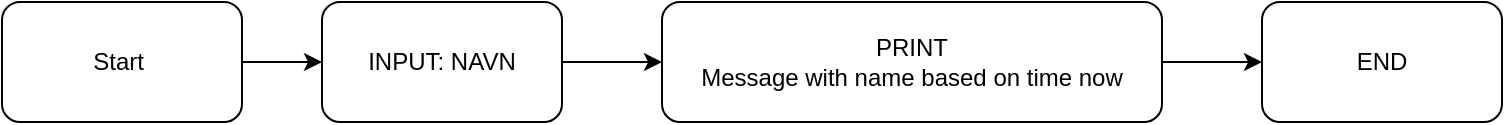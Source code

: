 <mxfile>
    <diagram id="ONqGwvKTdQKDNdBaWDT3" name="Page-1">
        <mxGraphModel dx="937" dy="474" grid="1" gridSize="10" guides="1" tooltips="1" connect="1" arrows="1" fold="1" page="1" pageScale="1" pageWidth="850" pageHeight="1100" math="0" shadow="0">
            <root>
                <mxCell id="0"/>
                <mxCell id="1" parent="0"/>
                <mxCell id="8" value="" style="edgeStyle=none;html=1;" edge="1" parent="1" source="2" target="3">
                    <mxGeometry relative="1" as="geometry"/>
                </mxCell>
                <mxCell id="2" value="Start&amp;nbsp;" style="rounded=1;whiteSpace=wrap;html=1;" vertex="1" parent="1">
                    <mxGeometry x="30" y="120" width="120" height="60" as="geometry"/>
                </mxCell>
                <mxCell id="40" value="" style="edgeStyle=none;html=1;" edge="1" parent="1" source="3" target="5">
                    <mxGeometry relative="1" as="geometry"/>
                </mxCell>
                <mxCell id="3" value="INPUT: NAVN" style="rounded=1;whiteSpace=wrap;html=1;" vertex="1" parent="1">
                    <mxGeometry x="190" y="120" width="120" height="60" as="geometry"/>
                </mxCell>
                <mxCell id="43" value="" style="edgeStyle=none;html=1;" edge="1" parent="1" source="5" target="42">
                    <mxGeometry relative="1" as="geometry"/>
                </mxCell>
                <mxCell id="5" value="PRINT&lt;br&gt;Message with name based on time now" style="rounded=1;whiteSpace=wrap;html=1;" vertex="1" parent="1">
                    <mxGeometry x="360" y="120" width="250" height="60" as="geometry"/>
                </mxCell>
                <mxCell id="42" value="END" style="whiteSpace=wrap;html=1;rounded=1;" vertex="1" parent="1">
                    <mxGeometry x="660" y="120" width="120" height="60" as="geometry"/>
                </mxCell>
            </root>
        </mxGraphModel>
    </diagram>
</mxfile>